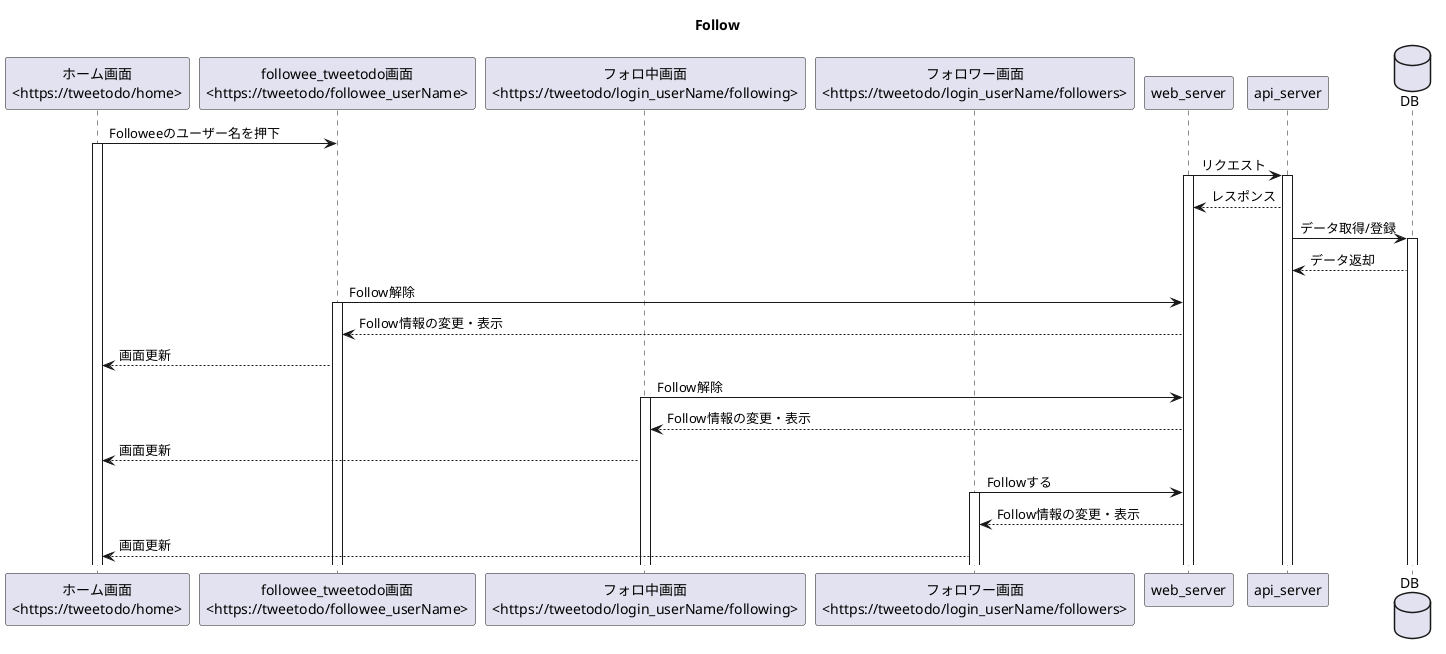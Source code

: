 @startuml
title Follow
"ホーム画面\n<https://tweetodo/home>" as home  -> "followee_tweetodo画面\n<https://tweetodo/followee_userName>" as followee : Followeeのユーザー名を押下
activate home
web_server -> api_server : リクエスト
activate web_server
activate api_server
api_server --> web_server : レスポンス
database DB
api_server -> DB : データ取得/登録
activate DB
DB --> api_server : データ返却

followee -> web_server : Follow解除
activate followee
web_server --> followee : Follow情報の変更・表示
followee -->home: 画面更新


"フォロ中画面\n<https://tweetodo/login_userName/following>" as following -> web_server : Follow解除
activate following
web_server --> following : Follow情報の変更・表示
following --> home: 画面更新

"フォロワー画面\n<https://tweetodo/login_userName/followers>" as followers -> web_server : Followする
activate followers
web_server --> followers : Follow情報の変更・表示
followers --> home : 画面更新

participant home order 10
participant followee order 20
participant following order 20
participant followers order 20
participant web_server order 30
participant api_server order 40
participant DB order 50

@enduml
